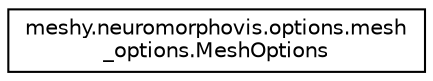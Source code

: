 digraph "Graphical Class Hierarchy"
{
  edge [fontname="Helvetica",fontsize="10",labelfontname="Helvetica",labelfontsize="10"];
  node [fontname="Helvetica",fontsize="10",shape=record];
  rankdir="LR";
  Node1 [label="meshy.neuromorphovis.options.mesh\l_options.MeshOptions",height=0.2,width=0.4,color="black", fillcolor="white", style="filled",URL="$classmeshy_1_1neuromorphovis_1_1options_1_1mesh__options_1_1MeshOptions.html"];
}
